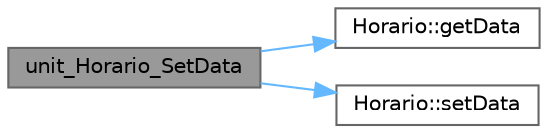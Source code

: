 digraph "unit_Horario_SetData"
{
 // LATEX_PDF_SIZE
  bgcolor="transparent";
  edge [fontname=Helvetica,fontsize=10,labelfontname=Helvetica,labelfontsize=10];
  node [fontname=Helvetica,fontsize=10,shape=box,height=0.2,width=0.4];
  rankdir="LR";
  Node1 [id="Node000001",label="unit_Horario_SetData",height=0.2,width=0.4,color="gray40", fillcolor="grey60", style="filled", fontcolor="black",tooltip="Testa a função de configuração da data para a classe Horario."];
  Node1 -> Node2 [id="edge1_Node000001_Node000002",color="steelblue1",style="solid",tooltip=" "];
  Node2 [id="Node000002",label="Horario::getData",height=0.2,width=0.4,color="grey40", fillcolor="white", style="filled",URL="$class_horario.html#aadb59554ffae0bfd66e75f1c1d607f7c",tooltip="Getter para o atributo data."];
  Node1 -> Node3 [id="edge2_Node000001_Node000003",color="steelblue1",style="solid",tooltip=" "];
  Node3 [id="Node000003",label="Horario::setData",height=0.2,width=0.4,color="grey40", fillcolor="white", style="filled",URL="$class_horario.html#aeda03ad67bdde7c48dd948fbf8c12e36",tooltip="Setter para o atributo data."];
}
